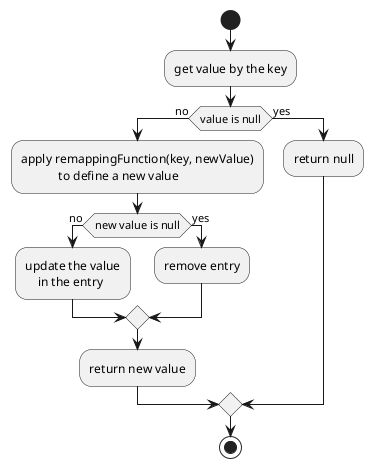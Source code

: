 @startuml
start
 :get value by the key;
 if (value is null) then (no)
  :apply remappingFunction(key, newValue)\n            to define a new value;
   if(new value is null) then (no)
   :update the value\n    in the entry;
   else(yes)
   :remove entry;
   endif
   :return new value;
   else (yes)
   :return null;
 endif
stop
@enduml